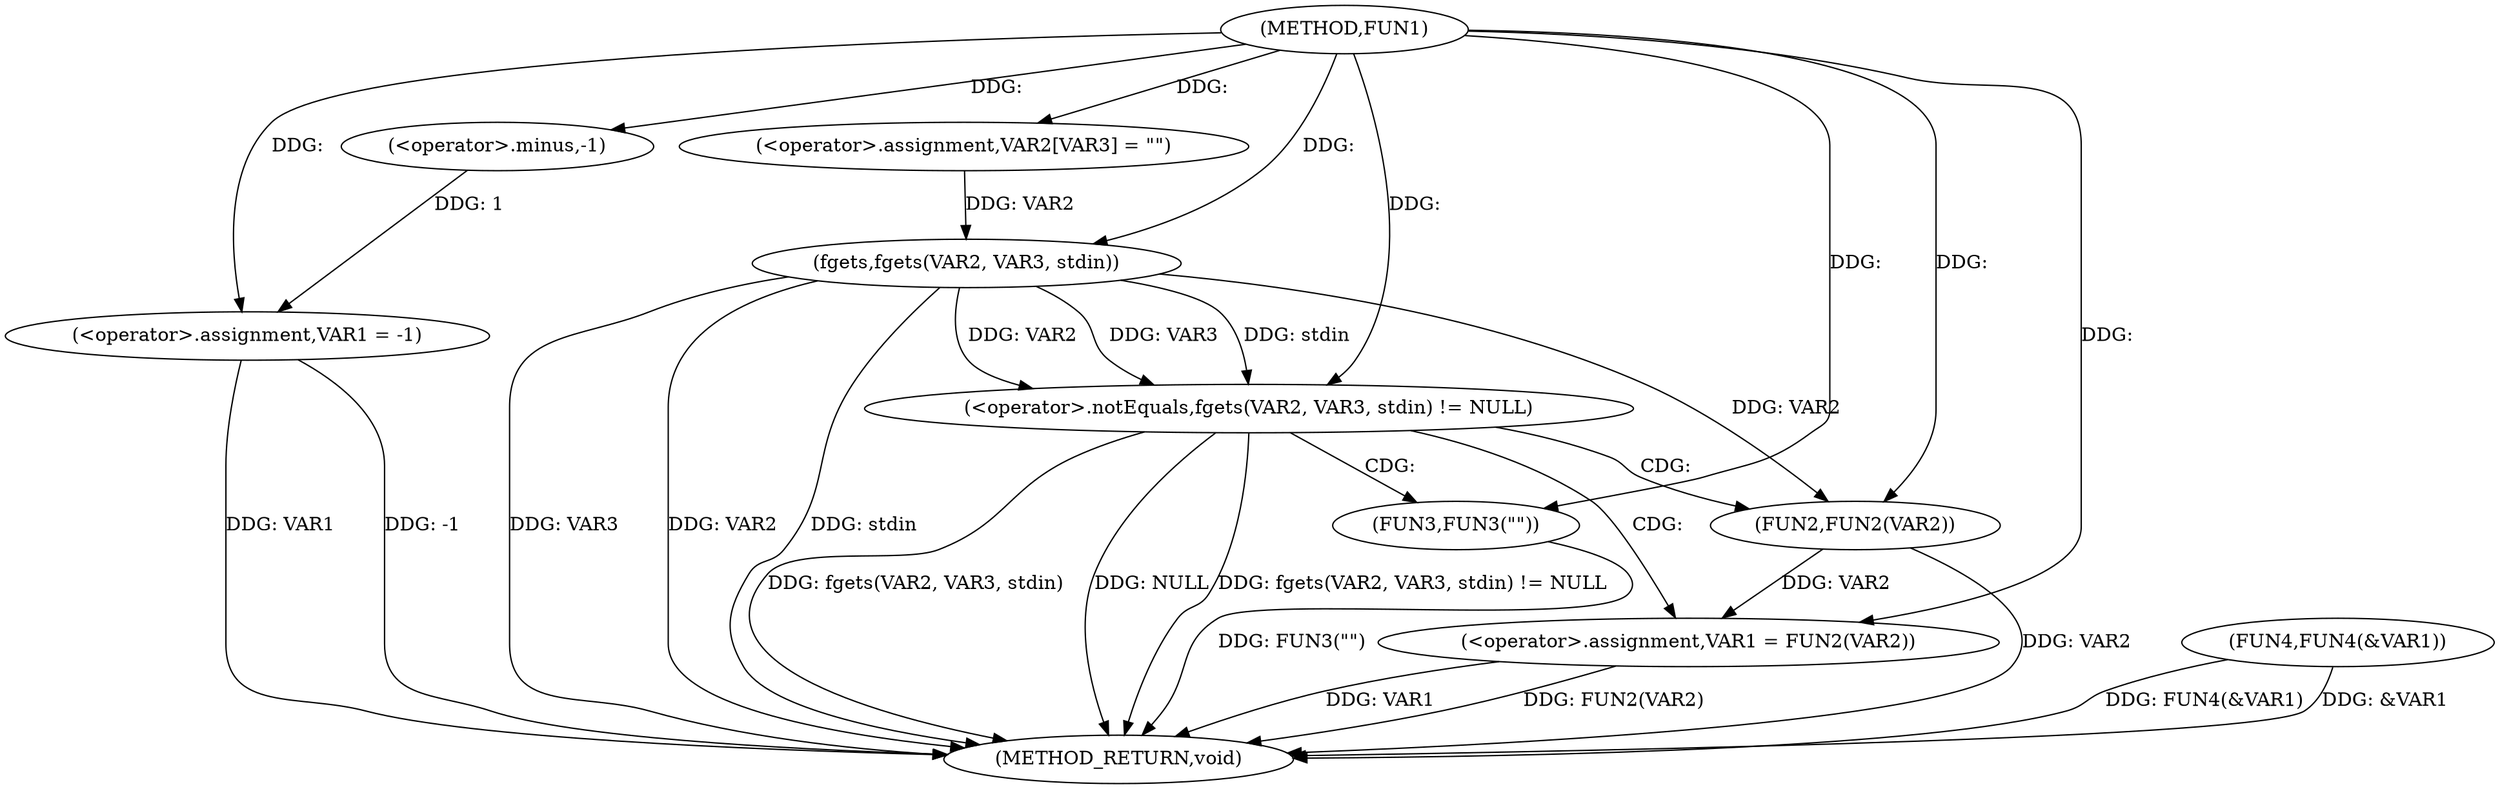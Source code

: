 digraph FUN1 {  
"1000100" [label = "(METHOD,FUN1)" ]
"1000131" [label = "(METHOD_RETURN,void)" ]
"1000103" [label = "(<operator>.assignment,VAR1 = -1)" ]
"1000105" [label = "(<operator>.minus,-1)" ]
"1000109" [label = "(<operator>.assignment,VAR2[VAR3] = \"\")" ]
"1000113" [label = "(<operator>.notEquals,fgets(VAR2, VAR3, stdin) != NULL)" ]
"1000114" [label = "(fgets,fgets(VAR2, VAR3, stdin))" ]
"1000120" [label = "(<operator>.assignment,VAR1 = FUN2(VAR2))" ]
"1000122" [label = "(FUN2,FUN2(VAR2))" ]
"1000126" [label = "(FUN3,FUN3(\"\"))" ]
"1000128" [label = "(FUN4,FUN4(&VAR1))" ]
  "1000114" -> "1000131"  [ label = "DDG: stdin"] 
  "1000126" -> "1000131"  [ label = "DDG: FUN3(\"\")"] 
  "1000103" -> "1000131"  [ label = "DDG: VAR1"] 
  "1000103" -> "1000131"  [ label = "DDG: -1"] 
  "1000113" -> "1000131"  [ label = "DDG: fgets(VAR2, VAR3, stdin)"] 
  "1000122" -> "1000131"  [ label = "DDG: VAR2"] 
  "1000113" -> "1000131"  [ label = "DDG: NULL"] 
  "1000120" -> "1000131"  [ label = "DDG: FUN2(VAR2)"] 
  "1000128" -> "1000131"  [ label = "DDG: FUN4(&VAR1)"] 
  "1000114" -> "1000131"  [ label = "DDG: VAR3"] 
  "1000128" -> "1000131"  [ label = "DDG: &VAR1"] 
  "1000114" -> "1000131"  [ label = "DDG: VAR2"] 
  "1000120" -> "1000131"  [ label = "DDG: VAR1"] 
  "1000113" -> "1000131"  [ label = "DDG: fgets(VAR2, VAR3, stdin) != NULL"] 
  "1000105" -> "1000103"  [ label = "DDG: 1"] 
  "1000100" -> "1000103"  [ label = "DDG: "] 
  "1000100" -> "1000105"  [ label = "DDG: "] 
  "1000100" -> "1000109"  [ label = "DDG: "] 
  "1000114" -> "1000113"  [ label = "DDG: VAR2"] 
  "1000114" -> "1000113"  [ label = "DDG: VAR3"] 
  "1000114" -> "1000113"  [ label = "DDG: stdin"] 
  "1000109" -> "1000114"  [ label = "DDG: VAR2"] 
  "1000100" -> "1000114"  [ label = "DDG: "] 
  "1000100" -> "1000113"  [ label = "DDG: "] 
  "1000122" -> "1000120"  [ label = "DDG: VAR2"] 
  "1000100" -> "1000120"  [ label = "DDG: "] 
  "1000114" -> "1000122"  [ label = "DDG: VAR2"] 
  "1000100" -> "1000122"  [ label = "DDG: "] 
  "1000100" -> "1000126"  [ label = "DDG: "] 
  "1000113" -> "1000120"  [ label = "CDG: "] 
  "1000113" -> "1000122"  [ label = "CDG: "] 
  "1000113" -> "1000126"  [ label = "CDG: "] 
}
